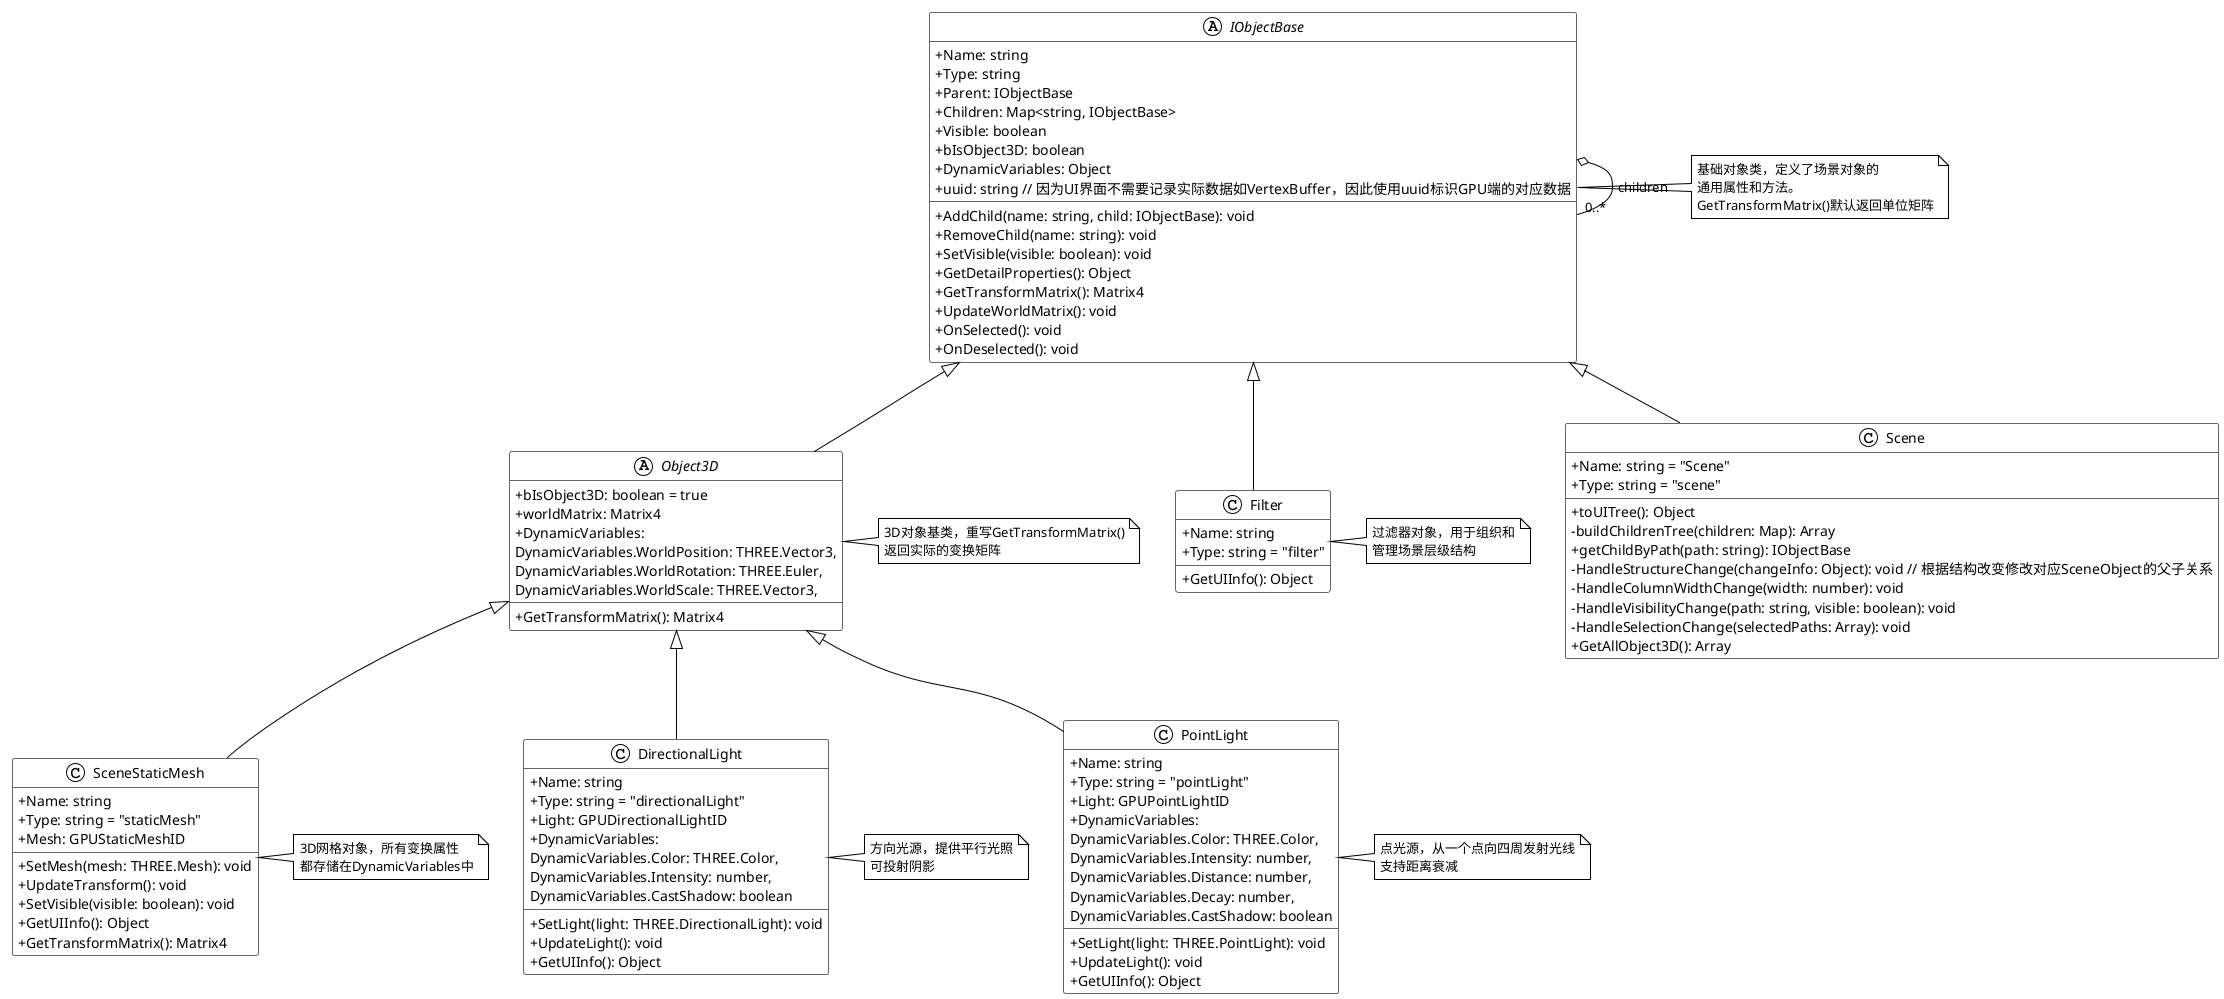 @startuml SceneObject

' 使用现代风格主题
!theme plain

' 定义类之间的关系样式
skinparam ClassAttributeIconSize 0
skinparam ClassBackgroundColor White
skinparam ClassBorderColor #666666

' 基类
abstract class IObjectBase {
  + Name: string
  + Type: string
  + Parent: IObjectBase
  + Children: Map<string, IObjectBase>
  + Visible: boolean
  + bIsObject3D: boolean
  + DynamicVariables: Object
  + uuid: string // 因为UI界面不需要记录实际数据如VertexBuffer，因此使用uuid标识GPU端的对应数据
  + AddChild(name: string, child: IObjectBase): void
  + RemoveChild(name: string): void
  + SetVisible(visible: boolean): void
  + GetDetailProperties(): Object
  + GetTransformMatrix(): Matrix4
  + UpdateWorldMatrix(): void
  + OnSelected(): void
  + OnDeselected(): void
}

' Object3D中间层
abstract class Object3D {
  + bIsObject3D: boolean = true
  + worldMatrix: Matrix4
  + DynamicVariables: 
    DynamicVariables.WorldPosition: THREE.Vector3,
    DynamicVariables.WorldRotation: THREE.Euler,
    DynamicVariables.WorldScale: THREE.Vector3,
  + GetTransformMatrix(): Matrix4
}

' Scene类
class Scene {
  + Name: string = "Scene"
  + Type: string = "scene"
  + toUITree(): Object
  - buildChildrenTree(children: Map): Array
  + getChildByPath(path: string): IObjectBase
  - HandleStructureChange(changeInfo: Object): void // 根据结构改变修改对应SceneObject的父子关系
  - HandleColumnWidthChange(width: number): void
  - HandleVisibilityChange(path: string, visible: boolean): void
  - HandleSelectionChange(selectedPaths: Array): void
  + GetAllObject3D(): Array
}

' Filter类
class Filter {
  + Name: string
  + Type: string = "filter"
  + GetUIInfo(): Object
}

' SceneStaticMesh类
class SceneStaticMesh {
  + Name: string
  + Type: string = "staticMesh"
  + Mesh: GPUStaticMeshID
    
  + SetMesh(mesh: THREE.Mesh): void
  + UpdateTransform(): void
  + SetVisible(visible: boolean): void
  + GetUIInfo(): Object
  + GetTransformMatrix(): Matrix4
}

' DirectionalLight类
class DirectionalLight {
  + Name: string
  + Type: string = "directionalLight"
  + Light: GPUDirectionalLightID
  + DynamicVariables:
    DynamicVariables.Color: THREE.Color,
    DynamicVariables.Intensity: number,
    DynamicVariables.CastShadow: boolean
  + SetLight(light: THREE.DirectionalLight): void
  + UpdateLight(): void
  + GetUIInfo(): Object
}

' PointLight类
class PointLight {
  + Name: string
  + Type: string = "pointLight"
  + Light: GPUPointLightID
  + DynamicVariables:
    DynamicVariables.Color: THREE.Color,
    DynamicVariables.Intensity: number,
    DynamicVariables.Distance: number,
    DynamicVariables.Decay: number,
    DynamicVariables.CastShadow: boolean
  + SetLight(light: THREE.PointLight): void
  + UpdateLight(): void
  + GetUIInfo(): Object
}

' 定义类之间的关系
IObjectBase <|-- Scene
IObjectBase <|-- Filter
IObjectBase <|-- Object3D
Object3D <|-- SceneStaticMesh
Object3D <|-- DirectionalLight
Object3D <|-- PointLight

' 组合关系
IObjectBase o-- "0..*" IObjectBase : children

' 添加注释
note right of IObjectBase
  基础对象类，定义了场景对象的
  通用属性和方法。
  GetTransformMatrix()默认返回单位矩阵
end note

note right of Object3D
  3D对象基类，重写GetTransformMatrix()
  返回实际的变换矩阵
end note

note right of SceneStaticMesh
  3D网格对象，所有变换属性
  都存储在DynamicVariables中
end note

note right of Filter
  过滤器对象，用于组织和
  管理场景层级结构
end note

note right of DirectionalLight
  方向光源，提供平行光照
  可投射阴影
end note

note right of PointLight
  点光源，从一个点向四周发射光线
  支持距离衰减
end note

@enduml
